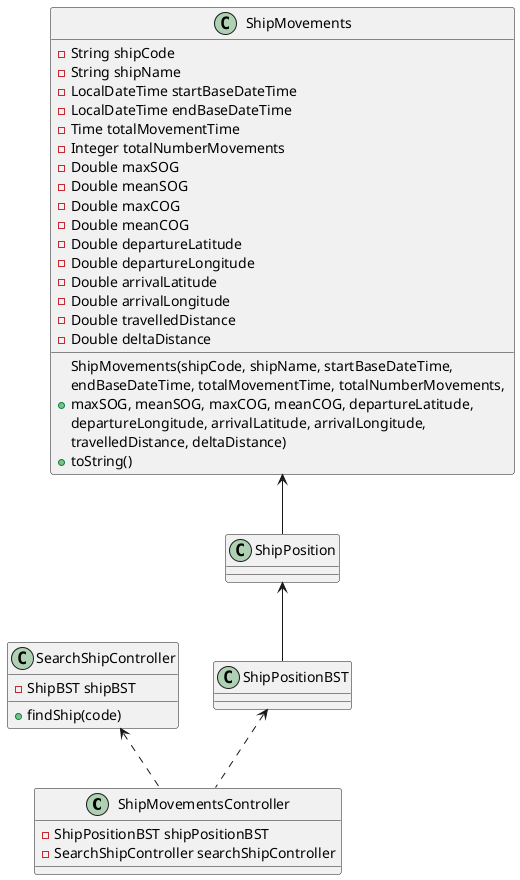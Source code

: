 @startuml
'https://plantuml.com/class-diagram

/'class ShipMovementsUI {
- ShipMovementsController controller
- ShipMovements details
}'/

class ShipMovementsController {
- ShipPositionBST shipPositionBST
- SearchShipController searchShipController
}

class SearchShipController {
- ShipBST shipBST
+ findShip(code)
}

class ShipMovements {
- String shipCode
- String shipName
- LocalDateTime startBaseDateTime
- LocalDateTime endBaseDateTime
- Time totalMovementTime
- Integer totalNumberMovements
- Double maxSOG
- Double meanSOG
- Double maxCOG
- Double meanCOG
- Double departureLatitude
- Double departureLongitude
- Double arrivalLatitude
- Double arrivalLongitude
- Double travelledDistance
- Double deltaDistance
+ ShipMovements(shipCode, shipName, startBaseDateTime, \nendBaseDateTime, totalMovementTime, totalNumberMovements, \nmaxSOG, meanSOG, maxCOG, meanCOG, departureLatitude, \ndepartureLongitude, arrivalLatitude, arrivalLongitude, \ntravelledDistance, deltaDistance)
+ toString()
}

class ShipPositionBST

class ShipPosition

'ShipMovementsController <.. ShipMovementsUI
SearchShipController <.. ShipMovementsController
ShipPositionBST <.. ShipMovementsController
ShipPosition <-- ShipPositionBST
ShipMovements <-- ShipPosition
'ShipMovements <.. ShipMovementsUI
@enduml